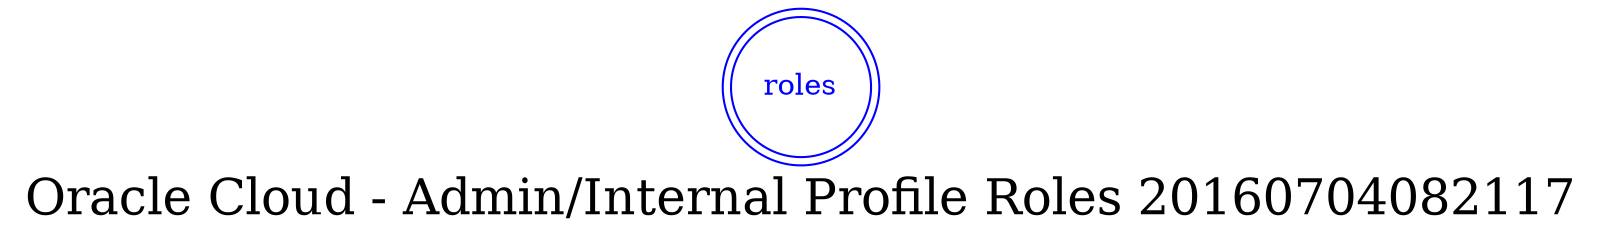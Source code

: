 digraph LexiconGraph {
graph[label="Oracle Cloud - Admin/Internal Profile Roles 20160704082117", fontsize=24]
splines=true
"roles" [color=blue, fontcolor=blue, shape=doublecircle]
}
